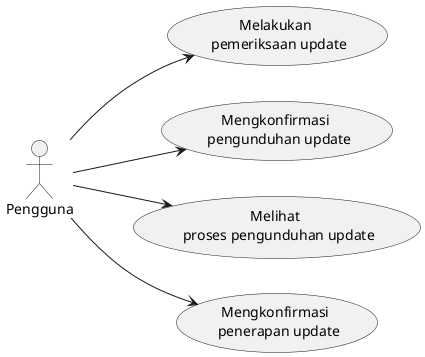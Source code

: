 @startuml usecase
left to right direction
actor Pengguna as user

' apply update use case
usecase (Melakukan \n pemeriksaan update) as (check update)
usecase (Mengkonfirmasi \n pengunduhan update) as (download update)
usecase (Melihat \n proses pengunduhan update) as (download update progress)
usecase (Mengkonfirmasi \n penerapan update) as (apply update)

user-->(check update)
user-->(download update)
user-->(download update progress)
user-->(apply update)

@enduml